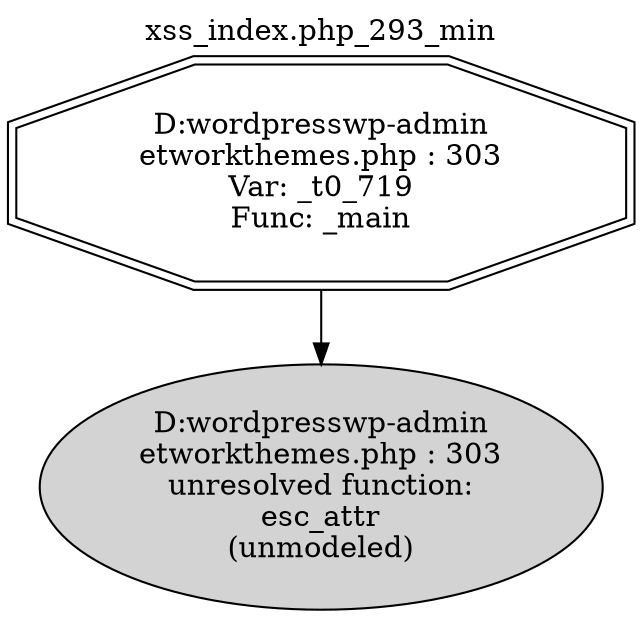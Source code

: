 digraph cfg {
  label="xss_index.php_293_min";
  labelloc=t;
  n1 [shape=doubleoctagon, label="D:\wordpress\wp-admin\network\themes.php : 303\nVar: _t0_719\nFunc: _main\n"];
  n2 [shape=ellipse, label="D:\wordpress\wp-admin\network\themes.php : 303\nunresolved function:\nesc_attr\n(unmodeled)\n",style=filled];
  n1 -> n2;
}
